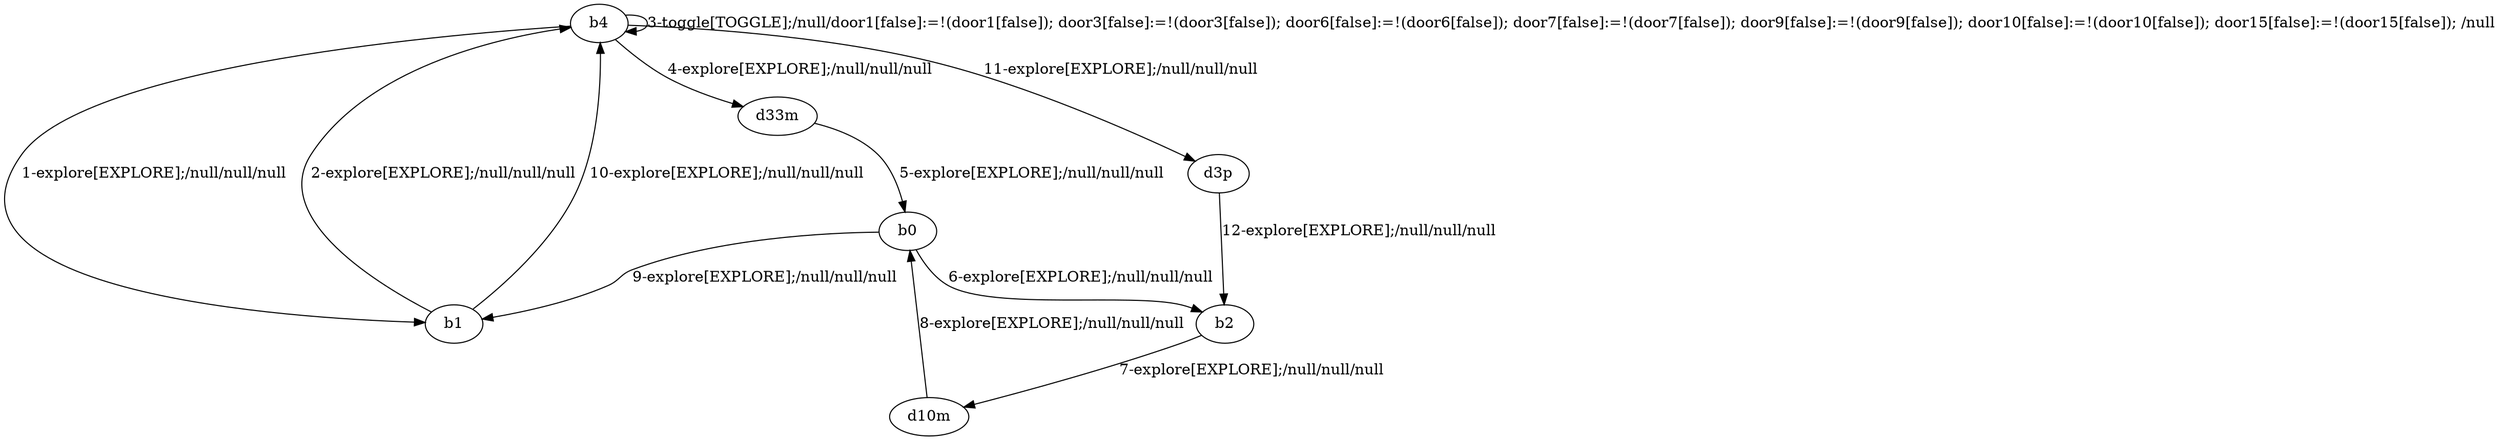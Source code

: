 # Total number of goals covered by this test: 2
# b0 --> b2
# d10m --> b0

digraph g {
"b4" -> "b1" [label = "1-explore[EXPLORE];/null/null/null"];
"b1" -> "b4" [label = "2-explore[EXPLORE];/null/null/null"];
"b4" -> "b4" [label = "3-toggle[TOGGLE];/null/door1[false]:=!(door1[false]); door3[false]:=!(door3[false]); door6[false]:=!(door6[false]); door7[false]:=!(door7[false]); door9[false]:=!(door9[false]); door10[false]:=!(door10[false]); door15[false]:=!(door15[false]); /null"];
"b4" -> "d33m" [label = "4-explore[EXPLORE];/null/null/null"];
"d33m" -> "b0" [label = "5-explore[EXPLORE];/null/null/null"];
"b0" -> "b2" [label = "6-explore[EXPLORE];/null/null/null"];
"b2" -> "d10m" [label = "7-explore[EXPLORE];/null/null/null"];
"d10m" -> "b0" [label = "8-explore[EXPLORE];/null/null/null"];
"b0" -> "b1" [label = "9-explore[EXPLORE];/null/null/null"];
"b1" -> "b4" [label = "10-explore[EXPLORE];/null/null/null"];
"b4" -> "d3p" [label = "11-explore[EXPLORE];/null/null/null"];
"d3p" -> "b2" [label = "12-explore[EXPLORE];/null/null/null"];
}